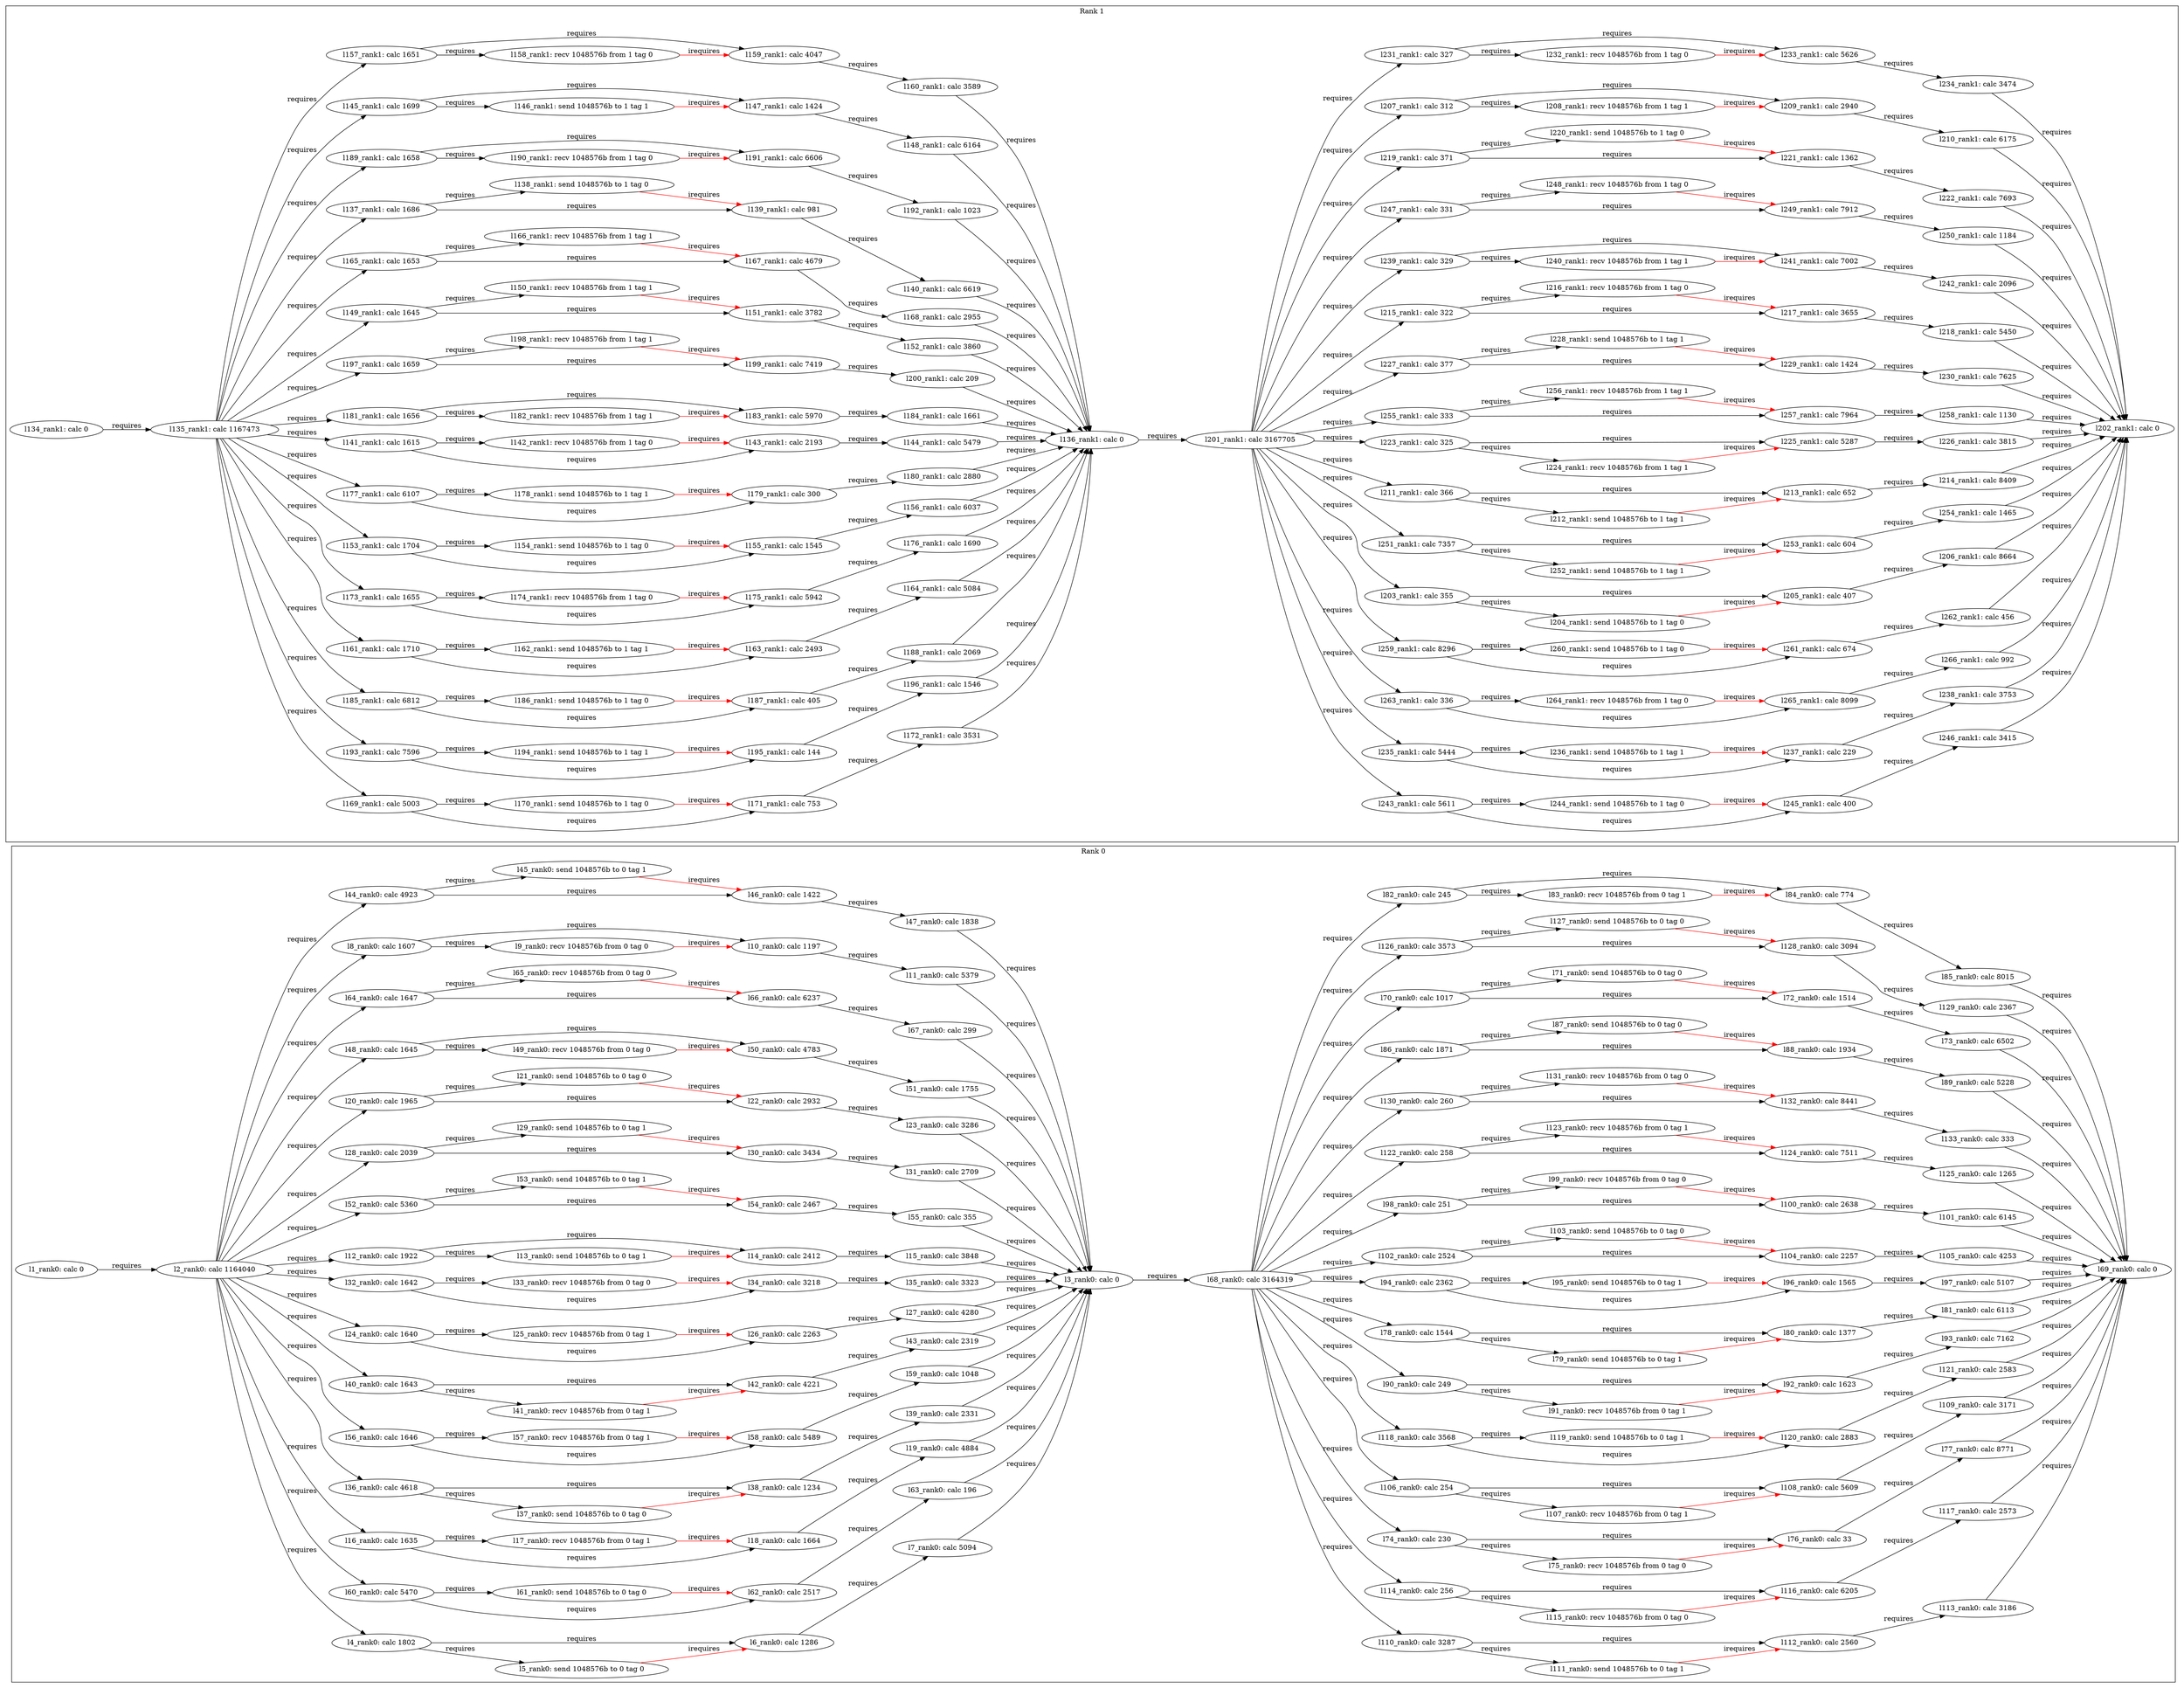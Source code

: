 digraph G {
    rankdir=LR;
    subgraph "cluster_rank_0" {
        label = "Rank 0";
        "l37_rank0: send 1048576b to 0 tag 0";
        "l75_rank0: recv 1048576b from 0 tag 0";
        "l18_rank0: calc 1664";
        "l110_rank0: calc 3287";
        "l46_rank0: calc 1422";
        "l4_rank0: calc 1802";
        "l5_rank0: send 1048576b to 0 tag 0";
        "l69_rank0: calc 0";
        "l115_rank0: recv 1048576b from 0 tag 0";
        "l67_rank0: calc 299";
        "l17_rank0: recv 1048576b from 0 tag 1";
        "l45_rank0: send 1048576b to 0 tag 1";
        "l114_rank0: calc 256";
        "l9_rank0: recv 1048576b from 0 tag 0";
        "l96_rank0: calc 1565";
        "l74_rank0: calc 230";
        "l85_rank0: calc 8015";
        "l104_rank0: calc 2257";
        "l106_rank0: calc 254";
        "l118_rank0: calc 3568";
        "l90_rank0: calc 249";
        "l78_rank0: calc 1544";
        "l60_rank0: calc 5470";
        "l2_rank0: calc 1164040";
        "l94_rank0: calc 2362";
        "l91_rank0: recv 1048576b from 0 tag 1";
        "l22_rank0: calc 2932";
        "l59_rank0: calc 1048";
        "l26_rank0: calc 2263";
        "l41_rank0: recv 1048576b from 0 tag 1";
        "l88_rank0: calc 1934";
        "l6_rank0: calc 1286";
        "l10_rank0: calc 1197";
        "l3_rank0: calc 0";
        "l100_rank0: calc 2638";
        "l25_rank0: recv 1048576b from 0 tag 1";
        "l121_rank0: calc 2583";
        "l54_rank0: calc 2467";
        "l49_rank0: recv 1048576b from 0 tag 0";
        "l58_rank0: calc 5489";
        "l76_rank0: calc 33";
        "l125_rank0: calc 1265";
        "l92_rank0: calc 1623";
        "l111_rank0: send 1048576b to 0 tag 1";
        "l79_rank0: send 1048576b to 0 tag 1";
        "l47_rank0: calc 1838";
        "l62_rank0: calc 2517";
        "l83_rank0: recv 1048576b from 0 tag 1";
        "l124_rank0: calc 7511";
        "l23_rank0: calc 3286";
        "l87_rank0: send 1048576b to 0 tag 0";
        "l128_rank0: calc 3094";
        "l107_rank0: recv 1048576b from 0 tag 1";
        "l51_rank0: calc 1755";
        "l16_rank0: calc 1635";
        "l13_rank0: send 1048576b to 0 tag 1";
        "l34_rank0: calc 3218";
        "l61_rank0: send 1048576b to 0 tag 0";
        "l99_rank0: recv 1048576b from 0 tag 0";
        "l117_rank0: calc 2573";
        "l27_rank0: calc 4280";
        "l36_rank0: calc 4618";
        "l66_rank0: calc 6237";
        "l72_rank0: calc 1514";
        "l80_rank0: calc 1377";
        "l14_rank0: calc 2412";
        "l132_rank0: calc 8441";
        "l56_rank0: calc 1646";
        "l127_rank0: send 1048576b to 0 tag 0";
        "l40_rank0: calc 1643";
        "l77_rank0: calc 8771";
        "l93_rank0: calc 7162";
        "l73_rank0: calc 6502";
        "l43_rank0: calc 2319";
        "l108_rank0: calc 5609";
        "l33_rank0: recv 1048576b from 0 tag 0";
        "l116_rank0: calc 6205";
        "l42_rank0: calc 4221";
        "l71_rank0: send 1048576b to 0 tag 0";
        "l30_rank0: calc 3434";
        "l24_rank0: calc 1640";
        "l32_rank0: calc 1642";
        "l102_rank0: calc 2524";
        "l103_rank0: send 1048576b to 0 tag 0";
        "l98_rank0: calc 251";
        "l84_rank0: calc 774";
        "l39_rank0: calc 2331";
        "l57_rank0: recv 1048576b from 0 tag 1";
        "l63_rank0: calc 196";
        "l12_rank0: calc 1922";
        "l109_rank0: calc 3171";
        "l11_rank0: calc 5379";
        "l120_rank0: calc 2883";
        "l52_rank0: calc 5360";
        "l28_rank0: calc 2039";
        "l129_rank0: calc 2367";
        "l133_rank0: calc 333";
        "l19_rank0: calc 4884";
        "l55_rank0: calc 355";
        "l81_rank0: calc 6113";
        "l122_rank0: calc 258";
        "l20_rank0: calc 1965";
        "l31_rank0: calc 2709";
        "l21_rank0: send 1048576b to 0 tag 0";
        "l7_rank0: calc 5094";
        "l53_rank0: send 1048576b to 0 tag 1";
        "l113_rank0: calc 3186";
        "l48_rank0: calc 1645";
        "l97_rank0: calc 5107";
        "l15_rank0: calc 3848";
        "l101_rank0: calc 6145";
        "l1_rank0: calc 0";
        "l130_rank0: calc 260";
        "l131_rank0: recv 1048576b from 0 tag 0";
        "l86_rank0: calc 1871";
        "l95_rank0: send 1048576b to 0 tag 1";
        "l64_rank0: calc 1647";
        "l65_rank0: recv 1048576b from 0 tag 0";
        "l35_rank0: calc 3323";
        "l50_rank0: calc 4783";
        "l123_rank0: recv 1048576b from 0 tag 1";
        "l8_rank0: calc 1607";
        "l105_rank0: calc 4253";
        "l89_rank0: calc 5228";
        "l112_rank0: calc 2560";
        "l68_rank0: calc 3164319";
        "l38_rank0: calc 1234";
        "l70_rank0: calc 1017";
        "l126_rank0: calc 3573";
        "l82_rank0: calc 245";
        "l29_rank0: send 1048576b to 0 tag 1";
        "l119_rank0: send 1048576b to 0 tag 1";
        "l44_rank0: calc 4923";
        "l1_rank0: calc 0" -> "l2_rank0: calc 1164040" [label="requires", color="black"];
        "l2_rank0: calc 1164040" -> "l4_rank0: calc 1802" [label="requires", color="black"];
        "l4_rank0: calc 1802" -> "l5_rank0: send 1048576b to 0 tag 0" [label="requires", color="black"];
        "l4_rank0: calc 1802" -> "l6_rank0: calc 1286" [label="requires", color="black"];
        "l5_rank0: send 1048576b to 0 tag 0" -> "l6_rank0: calc 1286" [label="irequires", color="red"];
        "l6_rank0: calc 1286" -> "l7_rank0: calc 5094" [label="requires", color="black"];
        "l7_rank0: calc 5094" -> "l3_rank0: calc 0" [label="requires", color="black"];
        "l2_rank0: calc 1164040" -> "l8_rank0: calc 1607" [label="requires", color="black"];
        "l8_rank0: calc 1607" -> "l9_rank0: recv 1048576b from 0 tag 0" [label="requires", color="black"];
        "l8_rank0: calc 1607" -> "l10_rank0: calc 1197" [label="requires", color="black"];
        "l9_rank0: recv 1048576b from 0 tag 0" -> "l10_rank0: calc 1197" [label="irequires", color="red"];
        "l10_rank0: calc 1197" -> "l11_rank0: calc 5379" [label="requires", color="black"];
        "l11_rank0: calc 5379" -> "l3_rank0: calc 0" [label="requires", color="black"];
        "l2_rank0: calc 1164040" -> "l12_rank0: calc 1922" [label="requires", color="black"];
        "l12_rank0: calc 1922" -> "l13_rank0: send 1048576b to 0 tag 1" [label="requires", color="black"];
        "l12_rank0: calc 1922" -> "l14_rank0: calc 2412" [label="requires", color="black"];
        "l13_rank0: send 1048576b to 0 tag 1" -> "l14_rank0: calc 2412" [label="irequires", color="red"];
        "l14_rank0: calc 2412" -> "l15_rank0: calc 3848" [label="requires", color="black"];
        "l15_rank0: calc 3848" -> "l3_rank0: calc 0" [label="requires", color="black"];
        "l2_rank0: calc 1164040" -> "l16_rank0: calc 1635" [label="requires", color="black"];
        "l16_rank0: calc 1635" -> "l17_rank0: recv 1048576b from 0 tag 1" [label="requires", color="black"];
        "l16_rank0: calc 1635" -> "l18_rank0: calc 1664" [label="requires", color="black"];
        "l17_rank0: recv 1048576b from 0 tag 1" -> "l18_rank0: calc 1664" [label="irequires", color="red"];
        "l18_rank0: calc 1664" -> "l19_rank0: calc 4884" [label="requires", color="black"];
        "l19_rank0: calc 4884" -> "l3_rank0: calc 0" [label="requires", color="black"];
        "l2_rank0: calc 1164040" -> "l20_rank0: calc 1965" [label="requires", color="black"];
        "l20_rank0: calc 1965" -> "l21_rank0: send 1048576b to 0 tag 0" [label="requires", color="black"];
        "l20_rank0: calc 1965" -> "l22_rank0: calc 2932" [label="requires", color="black"];
        "l21_rank0: send 1048576b to 0 tag 0" -> "l22_rank0: calc 2932" [label="irequires", color="red"];
        "l22_rank0: calc 2932" -> "l23_rank0: calc 3286" [label="requires", color="black"];
        "l23_rank0: calc 3286" -> "l3_rank0: calc 0" [label="requires", color="black"];
        "l2_rank0: calc 1164040" -> "l24_rank0: calc 1640" [label="requires", color="black"];
        "l24_rank0: calc 1640" -> "l25_rank0: recv 1048576b from 0 tag 1" [label="requires", color="black"];
        "l24_rank0: calc 1640" -> "l26_rank0: calc 2263" [label="requires", color="black"];
        "l25_rank0: recv 1048576b from 0 tag 1" -> "l26_rank0: calc 2263" [label="irequires", color="red"];
        "l26_rank0: calc 2263" -> "l27_rank0: calc 4280" [label="requires", color="black"];
        "l27_rank0: calc 4280" -> "l3_rank0: calc 0" [label="requires", color="black"];
        "l2_rank0: calc 1164040" -> "l28_rank0: calc 2039" [label="requires", color="black"];
        "l28_rank0: calc 2039" -> "l29_rank0: send 1048576b to 0 tag 1" [label="requires", color="black"];
        "l28_rank0: calc 2039" -> "l30_rank0: calc 3434" [label="requires", color="black"];
        "l29_rank0: send 1048576b to 0 tag 1" -> "l30_rank0: calc 3434" [label="irequires", color="red"];
        "l30_rank0: calc 3434" -> "l31_rank0: calc 2709" [label="requires", color="black"];
        "l31_rank0: calc 2709" -> "l3_rank0: calc 0" [label="requires", color="black"];
        "l2_rank0: calc 1164040" -> "l32_rank0: calc 1642" [label="requires", color="black"];
        "l32_rank0: calc 1642" -> "l33_rank0: recv 1048576b from 0 tag 0" [label="requires", color="black"];
        "l32_rank0: calc 1642" -> "l34_rank0: calc 3218" [label="requires", color="black"];
        "l33_rank0: recv 1048576b from 0 tag 0" -> "l34_rank0: calc 3218" [label="irequires", color="red"];
        "l34_rank0: calc 3218" -> "l35_rank0: calc 3323" [label="requires", color="black"];
        "l35_rank0: calc 3323" -> "l3_rank0: calc 0" [label="requires", color="black"];
        "l2_rank0: calc 1164040" -> "l36_rank0: calc 4618" [label="requires", color="black"];
        "l36_rank0: calc 4618" -> "l37_rank0: send 1048576b to 0 tag 0" [label="requires", color="black"];
        "l36_rank0: calc 4618" -> "l38_rank0: calc 1234" [label="requires", color="black"];
        "l37_rank0: send 1048576b to 0 tag 0" -> "l38_rank0: calc 1234" [label="irequires", color="red"];
        "l38_rank0: calc 1234" -> "l39_rank0: calc 2331" [label="requires", color="black"];
        "l39_rank0: calc 2331" -> "l3_rank0: calc 0" [label="requires", color="black"];
        "l2_rank0: calc 1164040" -> "l40_rank0: calc 1643" [label="requires", color="black"];
        "l40_rank0: calc 1643" -> "l41_rank0: recv 1048576b from 0 tag 1" [label="requires", color="black"];
        "l40_rank0: calc 1643" -> "l42_rank0: calc 4221" [label="requires", color="black"];
        "l41_rank0: recv 1048576b from 0 tag 1" -> "l42_rank0: calc 4221" [label="irequires", color="red"];
        "l42_rank0: calc 4221" -> "l43_rank0: calc 2319" [label="requires", color="black"];
        "l43_rank0: calc 2319" -> "l3_rank0: calc 0" [label="requires", color="black"];
        "l2_rank0: calc 1164040" -> "l44_rank0: calc 4923" [label="requires", color="black"];
        "l44_rank0: calc 4923" -> "l45_rank0: send 1048576b to 0 tag 1" [label="requires", color="black"];
        "l44_rank0: calc 4923" -> "l46_rank0: calc 1422" [label="requires", color="black"];
        "l45_rank0: send 1048576b to 0 tag 1" -> "l46_rank0: calc 1422" [label="irequires", color="red"];
        "l46_rank0: calc 1422" -> "l47_rank0: calc 1838" [label="requires", color="black"];
        "l47_rank0: calc 1838" -> "l3_rank0: calc 0" [label="requires", color="black"];
        "l2_rank0: calc 1164040" -> "l48_rank0: calc 1645" [label="requires", color="black"];
        "l48_rank0: calc 1645" -> "l49_rank0: recv 1048576b from 0 tag 0" [label="requires", color="black"];
        "l48_rank0: calc 1645" -> "l50_rank0: calc 4783" [label="requires", color="black"];
        "l49_rank0: recv 1048576b from 0 tag 0" -> "l50_rank0: calc 4783" [label="irequires", color="red"];
        "l50_rank0: calc 4783" -> "l51_rank0: calc 1755" [label="requires", color="black"];
        "l51_rank0: calc 1755" -> "l3_rank0: calc 0" [label="requires", color="black"];
        "l2_rank0: calc 1164040" -> "l52_rank0: calc 5360" [label="requires", color="black"];
        "l52_rank0: calc 5360" -> "l53_rank0: send 1048576b to 0 tag 1" [label="requires", color="black"];
        "l52_rank0: calc 5360" -> "l54_rank0: calc 2467" [label="requires", color="black"];
        "l53_rank0: send 1048576b to 0 tag 1" -> "l54_rank0: calc 2467" [label="irequires", color="red"];
        "l54_rank0: calc 2467" -> "l55_rank0: calc 355" [label="requires", color="black"];
        "l55_rank0: calc 355" -> "l3_rank0: calc 0" [label="requires", color="black"];
        "l2_rank0: calc 1164040" -> "l56_rank0: calc 1646" [label="requires", color="black"];
        "l56_rank0: calc 1646" -> "l57_rank0: recv 1048576b from 0 tag 1" [label="requires", color="black"];
        "l56_rank0: calc 1646" -> "l58_rank0: calc 5489" [label="requires", color="black"];
        "l57_rank0: recv 1048576b from 0 tag 1" -> "l58_rank0: calc 5489" [label="irequires", color="red"];
        "l58_rank0: calc 5489" -> "l59_rank0: calc 1048" [label="requires", color="black"];
        "l59_rank0: calc 1048" -> "l3_rank0: calc 0" [label="requires", color="black"];
        "l2_rank0: calc 1164040" -> "l60_rank0: calc 5470" [label="requires", color="black"];
        "l60_rank0: calc 5470" -> "l61_rank0: send 1048576b to 0 tag 0" [label="requires", color="black"];
        "l60_rank0: calc 5470" -> "l62_rank0: calc 2517" [label="requires", color="black"];
        "l61_rank0: send 1048576b to 0 tag 0" -> "l62_rank0: calc 2517" [label="irequires", color="red"];
        "l62_rank0: calc 2517" -> "l63_rank0: calc 196" [label="requires", color="black"];
        "l63_rank0: calc 196" -> "l3_rank0: calc 0" [label="requires", color="black"];
        "l2_rank0: calc 1164040" -> "l64_rank0: calc 1647" [label="requires", color="black"];
        "l64_rank0: calc 1647" -> "l65_rank0: recv 1048576b from 0 tag 0" [label="requires", color="black"];
        "l64_rank0: calc 1647" -> "l66_rank0: calc 6237" [label="requires", color="black"];
        "l65_rank0: recv 1048576b from 0 tag 0" -> "l66_rank0: calc 6237" [label="irequires", color="red"];
        "l66_rank0: calc 6237" -> "l67_rank0: calc 299" [label="requires", color="black"];
        "l67_rank0: calc 299" -> "l3_rank0: calc 0" [label="requires", color="black"];
        "l3_rank0: calc 0" -> "l68_rank0: calc 3164319" [label="requires", color="black"];
        "l68_rank0: calc 3164319" -> "l70_rank0: calc 1017" [label="requires", color="black"];
        "l70_rank0: calc 1017" -> "l71_rank0: send 1048576b to 0 tag 0" [label="requires", color="black"];
        "l70_rank0: calc 1017" -> "l72_rank0: calc 1514" [label="requires", color="black"];
        "l71_rank0: send 1048576b to 0 tag 0" -> "l72_rank0: calc 1514" [label="irequires", color="red"];
        "l72_rank0: calc 1514" -> "l73_rank0: calc 6502" [label="requires", color="black"];
        "l73_rank0: calc 6502" -> "l69_rank0: calc 0" [label="requires", color="black"];
        "l68_rank0: calc 3164319" -> "l74_rank0: calc 230" [label="requires", color="black"];
        "l74_rank0: calc 230" -> "l75_rank0: recv 1048576b from 0 tag 0" [label="requires", color="black"];
        "l74_rank0: calc 230" -> "l76_rank0: calc 33" [label="requires", color="black"];
        "l75_rank0: recv 1048576b from 0 tag 0" -> "l76_rank0: calc 33" [label="irequires", color="red"];
        "l76_rank0: calc 33" -> "l77_rank0: calc 8771" [label="requires", color="black"];
        "l77_rank0: calc 8771" -> "l69_rank0: calc 0" [label="requires", color="black"];
        "l68_rank0: calc 3164319" -> "l78_rank0: calc 1544" [label="requires", color="black"];
        "l78_rank0: calc 1544" -> "l79_rank0: send 1048576b to 0 tag 1" [label="requires", color="black"];
        "l78_rank0: calc 1544" -> "l80_rank0: calc 1377" [label="requires", color="black"];
        "l79_rank0: send 1048576b to 0 tag 1" -> "l80_rank0: calc 1377" [label="irequires", color="red"];
        "l80_rank0: calc 1377" -> "l81_rank0: calc 6113" [label="requires", color="black"];
        "l81_rank0: calc 6113" -> "l69_rank0: calc 0" [label="requires", color="black"];
        "l68_rank0: calc 3164319" -> "l82_rank0: calc 245" [label="requires", color="black"];
        "l82_rank0: calc 245" -> "l83_rank0: recv 1048576b from 0 tag 1" [label="requires", color="black"];
        "l82_rank0: calc 245" -> "l84_rank0: calc 774" [label="requires", color="black"];
        "l83_rank0: recv 1048576b from 0 tag 1" -> "l84_rank0: calc 774" [label="irequires", color="red"];
        "l84_rank0: calc 774" -> "l85_rank0: calc 8015" [label="requires", color="black"];
        "l85_rank0: calc 8015" -> "l69_rank0: calc 0" [label="requires", color="black"];
        "l68_rank0: calc 3164319" -> "l86_rank0: calc 1871" [label="requires", color="black"];
        "l86_rank0: calc 1871" -> "l87_rank0: send 1048576b to 0 tag 0" [label="requires", color="black"];
        "l86_rank0: calc 1871" -> "l88_rank0: calc 1934" [label="requires", color="black"];
        "l87_rank0: send 1048576b to 0 tag 0" -> "l88_rank0: calc 1934" [label="irequires", color="red"];
        "l88_rank0: calc 1934" -> "l89_rank0: calc 5228" [label="requires", color="black"];
        "l89_rank0: calc 5228" -> "l69_rank0: calc 0" [label="requires", color="black"];
        "l68_rank0: calc 3164319" -> "l90_rank0: calc 249" [label="requires", color="black"];
        "l90_rank0: calc 249" -> "l91_rank0: recv 1048576b from 0 tag 1" [label="requires", color="black"];
        "l90_rank0: calc 249" -> "l92_rank0: calc 1623" [label="requires", color="black"];
        "l91_rank0: recv 1048576b from 0 tag 1" -> "l92_rank0: calc 1623" [label="irequires", color="red"];
        "l92_rank0: calc 1623" -> "l93_rank0: calc 7162" [label="requires", color="black"];
        "l93_rank0: calc 7162" -> "l69_rank0: calc 0" [label="requires", color="black"];
        "l68_rank0: calc 3164319" -> "l94_rank0: calc 2362" [label="requires", color="black"];
        "l94_rank0: calc 2362" -> "l95_rank0: send 1048576b to 0 tag 1" [label="requires", color="black"];
        "l94_rank0: calc 2362" -> "l96_rank0: calc 1565" [label="requires", color="black"];
        "l95_rank0: send 1048576b to 0 tag 1" -> "l96_rank0: calc 1565" [label="irequires", color="red"];
        "l96_rank0: calc 1565" -> "l97_rank0: calc 5107" [label="requires", color="black"];
        "l97_rank0: calc 5107" -> "l69_rank0: calc 0" [label="requires", color="black"];
        "l68_rank0: calc 3164319" -> "l98_rank0: calc 251" [label="requires", color="black"];
        "l98_rank0: calc 251" -> "l99_rank0: recv 1048576b from 0 tag 0" [label="requires", color="black"];
        "l98_rank0: calc 251" -> "l100_rank0: calc 2638" [label="requires", color="black"];
        "l99_rank0: recv 1048576b from 0 tag 0" -> "l100_rank0: calc 2638" [label="irequires", color="red"];
        "l100_rank0: calc 2638" -> "l101_rank0: calc 6145" [label="requires", color="black"];
        "l101_rank0: calc 6145" -> "l69_rank0: calc 0" [label="requires", color="black"];
        "l68_rank0: calc 3164319" -> "l102_rank0: calc 2524" [label="requires", color="black"];
        "l102_rank0: calc 2524" -> "l103_rank0: send 1048576b to 0 tag 0" [label="requires", color="black"];
        "l102_rank0: calc 2524" -> "l104_rank0: calc 2257" [label="requires", color="black"];
        "l103_rank0: send 1048576b to 0 tag 0" -> "l104_rank0: calc 2257" [label="irequires", color="red"];
        "l104_rank0: calc 2257" -> "l105_rank0: calc 4253" [label="requires", color="black"];
        "l105_rank0: calc 4253" -> "l69_rank0: calc 0" [label="requires", color="black"];
        "l68_rank0: calc 3164319" -> "l106_rank0: calc 254" [label="requires", color="black"];
        "l106_rank0: calc 254" -> "l107_rank0: recv 1048576b from 0 tag 1" [label="requires", color="black"];
        "l106_rank0: calc 254" -> "l108_rank0: calc 5609" [label="requires", color="black"];
        "l107_rank0: recv 1048576b from 0 tag 1" -> "l108_rank0: calc 5609" [label="irequires", color="red"];
        "l108_rank0: calc 5609" -> "l109_rank0: calc 3171" [label="requires", color="black"];
        "l109_rank0: calc 3171" -> "l69_rank0: calc 0" [label="requires", color="black"];
        "l68_rank0: calc 3164319" -> "l110_rank0: calc 3287" [label="requires", color="black"];
        "l110_rank0: calc 3287" -> "l111_rank0: send 1048576b to 0 tag 1" [label="requires", color="black"];
        "l110_rank0: calc 3287" -> "l112_rank0: calc 2560" [label="requires", color="black"];
        "l111_rank0: send 1048576b to 0 tag 1" -> "l112_rank0: calc 2560" [label="irequires", color="red"];
        "l112_rank0: calc 2560" -> "l113_rank0: calc 3186" [label="requires", color="black"];
        "l113_rank0: calc 3186" -> "l69_rank0: calc 0" [label="requires", color="black"];
        "l68_rank0: calc 3164319" -> "l114_rank0: calc 256" [label="requires", color="black"];
        "l114_rank0: calc 256" -> "l115_rank0: recv 1048576b from 0 tag 0" [label="requires", color="black"];
        "l114_rank0: calc 256" -> "l116_rank0: calc 6205" [label="requires", color="black"];
        "l115_rank0: recv 1048576b from 0 tag 0" -> "l116_rank0: calc 6205" [label="irequires", color="red"];
        "l116_rank0: calc 6205" -> "l117_rank0: calc 2573" [label="requires", color="black"];
        "l117_rank0: calc 2573" -> "l69_rank0: calc 0" [label="requires", color="black"];
        "l68_rank0: calc 3164319" -> "l118_rank0: calc 3568" [label="requires", color="black"];
        "l118_rank0: calc 3568" -> "l119_rank0: send 1048576b to 0 tag 1" [label="requires", color="black"];
        "l118_rank0: calc 3568" -> "l120_rank0: calc 2883" [label="requires", color="black"];
        "l119_rank0: send 1048576b to 0 tag 1" -> "l120_rank0: calc 2883" [label="irequires", color="red"];
        "l120_rank0: calc 2883" -> "l121_rank0: calc 2583" [label="requires", color="black"];
        "l121_rank0: calc 2583" -> "l69_rank0: calc 0" [label="requires", color="black"];
        "l68_rank0: calc 3164319" -> "l122_rank0: calc 258" [label="requires", color="black"];
        "l122_rank0: calc 258" -> "l123_rank0: recv 1048576b from 0 tag 1" [label="requires", color="black"];
        "l122_rank0: calc 258" -> "l124_rank0: calc 7511" [label="requires", color="black"];
        "l123_rank0: recv 1048576b from 0 tag 1" -> "l124_rank0: calc 7511" [label="irequires", color="red"];
        "l124_rank0: calc 7511" -> "l125_rank0: calc 1265" [label="requires", color="black"];
        "l125_rank0: calc 1265" -> "l69_rank0: calc 0" [label="requires", color="black"];
        "l68_rank0: calc 3164319" -> "l126_rank0: calc 3573" [label="requires", color="black"];
        "l126_rank0: calc 3573" -> "l127_rank0: send 1048576b to 0 tag 0" [label="requires", color="black"];
        "l126_rank0: calc 3573" -> "l128_rank0: calc 3094" [label="requires", color="black"];
        "l127_rank0: send 1048576b to 0 tag 0" -> "l128_rank0: calc 3094" [label="irequires", color="red"];
        "l128_rank0: calc 3094" -> "l129_rank0: calc 2367" [label="requires", color="black"];
        "l129_rank0: calc 2367" -> "l69_rank0: calc 0" [label="requires", color="black"];
        "l68_rank0: calc 3164319" -> "l130_rank0: calc 260" [label="requires", color="black"];
        "l130_rank0: calc 260" -> "l131_rank0: recv 1048576b from 0 tag 0" [label="requires", color="black"];
        "l130_rank0: calc 260" -> "l132_rank0: calc 8441" [label="requires", color="black"];
        "l131_rank0: recv 1048576b from 0 tag 0" -> "l132_rank0: calc 8441" [label="irequires", color="red"];
        "l132_rank0: calc 8441" -> "l133_rank0: calc 333" [label="requires", color="black"];
        "l133_rank0: calc 333" -> "l69_rank0: calc 0" [label="requires", color="black"];
    }
    subgraph "cluster_rank_1" {
        label = "Rank 1";
        "l187_rank1: calc 405";
        "l261_rank1: calc 674";
        "l192_rank1: calc 1023";
        "l242_rank1: calc 2096";
        "l148_rank1: calc 6164";
        "l169_rank1: calc 5003";
        "l172_rank1: calc 3531";
        "l193_rank1: calc 7596";
        "l134_rank1: calc 0";
        "l156_rank1: calc 6037";
        "l243_rank1: calc 5611";
        "l158_rank1: recv 1048576b from 1 tag 0";
        "l139_rank1: calc 981";
        "l237_rank1: calc 229";
        "l163_rank1: calc 2493";
        "l185_rank1: calc 6812";
        "l235_rank1: calc 5444";
        "l262_rank1: calc 456";
        "l245_rank1: calc 400";
        "l218_rank1: calc 5450";
        "l182_rank1: recv 1048576b from 1 tag 1";
        "l188_rank1: calc 2069";
        "l179_rank1: calc 300";
        "l263_rank1: calc 336";
        "l161_rank1: calc 1710";
        "l250_rank1: calc 1184";
        "l226_rank1: calc 3815";
        "l173_rank1: calc 1655";
        "l138_rank1: send 1048576b to 1 tag 0";
        "l167_rank1: calc 4679";
        "l240_rank1: recv 1048576b from 1 tag 1";
        "l190_rank1: recv 1048576b from 1 tag 0";
        "l258_rank1: calc 1130";
        "l196_rank1: calc 1546";
        "l259_rank1: calc 8296";
        "l136_rank1: calc 0";
        "l200_rank1: calc 209";
        "l217_rank1: calc 3655";
        "l236_rank1: send 1048576b to 1 tag 1";
        "l257_rank1: calc 7964";
        "l241_rank1: calc 7002";
        "l153_rank1: calc 1704";
        "l159_rank1: calc 4047";
        "l221_rank1: calc 1362";
        "l199_rank1: calc 7419";
        "l246_rank1: calc 3415";
        "l164_rank1: calc 5084";
        "l232_rank1: recv 1048576b from 1 tag 0";
        "l265_rank1: calc 8099";
        "l135_rank1: calc 1167473";
        "l203_rank1: calc 355";
        "l264_rank1: recv 1048576b from 1 tag 0";
        "l177_rank1: calc 6107";
        "l195_rank1: calc 144";
        "l160_rank1: calc 3589";
        "l194_rank1: send 1048576b to 1 tag 1";
        "l183_rank1: calc 5970";
        "l224_rank1: recv 1048576b from 1 tag 1";
        "l201_rank1: calc 3167705";
        "l244_rank1: send 1048576b to 1 tag 0";
        "l229_rank1: calc 1424";
        "l206_rank1: calc 8664";
        "l202_rank1: calc 0";
        "l249_rank1: calc 7912";
        "l252_rank1: send 1048576b to 1 tag 1";
        "l251_rank1: calc 7357";
        "l254_rank1: calc 1465";
        "l146_rank1: send 1048576b to 1 tag 1";
        "l155_rank1: calc 1545";
        "l204_rank1: send 1048576b to 1 tag 0";
        "l208_rank1: recv 1048576b from 1 tag 1";
        "l238_rank1: calc 3753";
        "l154_rank1: send 1048576b to 1 tag 0";
        "l211_rank1: calc 366";
        "l151_rank1: calc 3782";
        "l141_rank1: calc 1615";
        "l152_rank1: calc 3860";
        "l147_rank1: calc 1424";
        "l234_rank1: calc 3474";
        "l205_rank1: calc 407";
        "l175_rank1: calc 5942";
        "l181_rank1: calc 1656";
        "l212_rank1: send 1048576b to 1 tag 1";
        "l150_rank1: recv 1048576b from 1 tag 1";
        "l214_rank1: calc 8409";
        "l144_rank1: calc 5479";
        "l220_rank1: send 1048576b to 1 tag 0";
        "l223_rank1: calc 325";
        "l197_rank1: calc 1659";
        "l256_rank1: recv 1048576b from 1 tag 1";
        "l255_rank1: calc 333";
        "l266_rank1: calc 992";
        "l230_rank1: calc 7625";
        "l260_rank1: send 1048576b to 1 tag 0";
        "l213_rank1: calc 652";
        "l227_rank1: calc 377";
        "l215_rank1: calc 322";
        "l171_rank1: calc 753";
        "l143_rank1: calc 2193";
        "l186_rank1: send 1048576b to 1 tag 0";
        "l239_rank1: calc 329";
        "l216_rank1: recv 1048576b from 1 tag 0";
        "l149_rank1: calc 1645";
        "l253_rank1: calc 604";
        "l165_rank1: calc 1653";
        "l248_rank1: recv 1048576b from 1 tag 0";
        "l198_rank1: recv 1048576b from 1 tag 1";
        "l191_rank1: calc 6606";
        "l225_rank1: calc 5287";
        "l233_rank1: calc 5626";
        "l137_rank1: calc 1686";
        "l247_rank1: calc 331";
        "l219_rank1: calc 371";
        "l207_rank1: calc 312";
        "l178_rank1: send 1048576b to 1 tag 1";
        "l176_rank1: calc 1690";
        "l189_rank1: calc 1658";
        "l168_rank1: calc 2955";
        "l231_rank1: calc 327";
        "l222_rank1: calc 7693";
        "l145_rank1: calc 1699";
        "l157_rank1: calc 1651";
        "l228_rank1: send 1048576b to 1 tag 1";
        "l174_rank1: recv 1048576b from 1 tag 0";
        "l180_rank1: calc 2880";
        "l170_rank1: send 1048576b to 1 tag 0";
        "l142_rank1: recv 1048576b from 1 tag 0";
        "l210_rank1: calc 6175";
        "l140_rank1: calc 6619";
        "l184_rank1: calc 1661";
        "l162_rank1: send 1048576b to 1 tag 1";
        "l209_rank1: calc 2940";
        "l166_rank1: recv 1048576b from 1 tag 1";
        "l134_rank1: calc 0" -> "l135_rank1: calc 1167473" [label="requires", color="black"];
        "l135_rank1: calc 1167473" -> "l137_rank1: calc 1686" [label="requires", color="black"];
        "l137_rank1: calc 1686" -> "l138_rank1: send 1048576b to 1 tag 0" [label="requires", color="black"];
        "l137_rank1: calc 1686" -> "l139_rank1: calc 981" [label="requires", color="black"];
        "l138_rank1: send 1048576b to 1 tag 0" -> "l139_rank1: calc 981" [label="irequires", color="red"];
        "l139_rank1: calc 981" -> "l140_rank1: calc 6619" [label="requires", color="black"];
        "l140_rank1: calc 6619" -> "l136_rank1: calc 0" [label="requires", color="black"];
        "l135_rank1: calc 1167473" -> "l141_rank1: calc 1615" [label="requires", color="black"];
        "l141_rank1: calc 1615" -> "l142_rank1: recv 1048576b from 1 tag 0" [label="requires", color="black"];
        "l141_rank1: calc 1615" -> "l143_rank1: calc 2193" [label="requires", color="black"];
        "l142_rank1: recv 1048576b from 1 tag 0" -> "l143_rank1: calc 2193" [label="irequires", color="red"];
        "l143_rank1: calc 2193" -> "l144_rank1: calc 5479" [label="requires", color="black"];
        "l144_rank1: calc 5479" -> "l136_rank1: calc 0" [label="requires", color="black"];
        "l135_rank1: calc 1167473" -> "l145_rank1: calc 1699" [label="requires", color="black"];
        "l145_rank1: calc 1699" -> "l146_rank1: send 1048576b to 1 tag 1" [label="requires", color="black"];
        "l145_rank1: calc 1699" -> "l147_rank1: calc 1424" [label="requires", color="black"];
        "l146_rank1: send 1048576b to 1 tag 1" -> "l147_rank1: calc 1424" [label="irequires", color="red"];
        "l147_rank1: calc 1424" -> "l148_rank1: calc 6164" [label="requires", color="black"];
        "l148_rank1: calc 6164" -> "l136_rank1: calc 0" [label="requires", color="black"];
        "l135_rank1: calc 1167473" -> "l149_rank1: calc 1645" [label="requires", color="black"];
        "l149_rank1: calc 1645" -> "l150_rank1: recv 1048576b from 1 tag 1" [label="requires", color="black"];
        "l149_rank1: calc 1645" -> "l151_rank1: calc 3782" [label="requires", color="black"];
        "l150_rank1: recv 1048576b from 1 tag 1" -> "l151_rank1: calc 3782" [label="irequires", color="red"];
        "l151_rank1: calc 3782" -> "l152_rank1: calc 3860" [label="requires", color="black"];
        "l152_rank1: calc 3860" -> "l136_rank1: calc 0" [label="requires", color="black"];
        "l135_rank1: calc 1167473" -> "l153_rank1: calc 1704" [label="requires", color="black"];
        "l153_rank1: calc 1704" -> "l154_rank1: send 1048576b to 1 tag 0" [label="requires", color="black"];
        "l153_rank1: calc 1704" -> "l155_rank1: calc 1545" [label="requires", color="black"];
        "l154_rank1: send 1048576b to 1 tag 0" -> "l155_rank1: calc 1545" [label="irequires", color="red"];
        "l155_rank1: calc 1545" -> "l156_rank1: calc 6037" [label="requires", color="black"];
        "l156_rank1: calc 6037" -> "l136_rank1: calc 0" [label="requires", color="black"];
        "l135_rank1: calc 1167473" -> "l157_rank1: calc 1651" [label="requires", color="black"];
        "l157_rank1: calc 1651" -> "l158_rank1: recv 1048576b from 1 tag 0" [label="requires", color="black"];
        "l157_rank1: calc 1651" -> "l159_rank1: calc 4047" [label="requires", color="black"];
        "l158_rank1: recv 1048576b from 1 tag 0" -> "l159_rank1: calc 4047" [label="irequires", color="red"];
        "l159_rank1: calc 4047" -> "l160_rank1: calc 3589" [label="requires", color="black"];
        "l160_rank1: calc 3589" -> "l136_rank1: calc 0" [label="requires", color="black"];
        "l135_rank1: calc 1167473" -> "l161_rank1: calc 1710" [label="requires", color="black"];
        "l161_rank1: calc 1710" -> "l162_rank1: send 1048576b to 1 tag 1" [label="requires", color="black"];
        "l161_rank1: calc 1710" -> "l163_rank1: calc 2493" [label="requires", color="black"];
        "l162_rank1: send 1048576b to 1 tag 1" -> "l163_rank1: calc 2493" [label="irequires", color="red"];
        "l163_rank1: calc 2493" -> "l164_rank1: calc 5084" [label="requires", color="black"];
        "l164_rank1: calc 5084" -> "l136_rank1: calc 0" [label="requires", color="black"];
        "l135_rank1: calc 1167473" -> "l165_rank1: calc 1653" [label="requires", color="black"];
        "l165_rank1: calc 1653" -> "l166_rank1: recv 1048576b from 1 tag 1" [label="requires", color="black"];
        "l165_rank1: calc 1653" -> "l167_rank1: calc 4679" [label="requires", color="black"];
        "l166_rank1: recv 1048576b from 1 tag 1" -> "l167_rank1: calc 4679" [label="irequires", color="red"];
        "l167_rank1: calc 4679" -> "l168_rank1: calc 2955" [label="requires", color="black"];
        "l168_rank1: calc 2955" -> "l136_rank1: calc 0" [label="requires", color="black"];
        "l135_rank1: calc 1167473" -> "l169_rank1: calc 5003" [label="requires", color="black"];
        "l169_rank1: calc 5003" -> "l170_rank1: send 1048576b to 1 tag 0" [label="requires", color="black"];
        "l169_rank1: calc 5003" -> "l171_rank1: calc 753" [label="requires", color="black"];
        "l170_rank1: send 1048576b to 1 tag 0" -> "l171_rank1: calc 753" [label="irequires", color="red"];
        "l171_rank1: calc 753" -> "l172_rank1: calc 3531" [label="requires", color="black"];
        "l172_rank1: calc 3531" -> "l136_rank1: calc 0" [label="requires", color="black"];
        "l135_rank1: calc 1167473" -> "l173_rank1: calc 1655" [label="requires", color="black"];
        "l173_rank1: calc 1655" -> "l174_rank1: recv 1048576b from 1 tag 0" [label="requires", color="black"];
        "l173_rank1: calc 1655" -> "l175_rank1: calc 5942" [label="requires", color="black"];
        "l174_rank1: recv 1048576b from 1 tag 0" -> "l175_rank1: calc 5942" [label="irequires", color="red"];
        "l175_rank1: calc 5942" -> "l176_rank1: calc 1690" [label="requires", color="black"];
        "l176_rank1: calc 1690" -> "l136_rank1: calc 0" [label="requires", color="black"];
        "l135_rank1: calc 1167473" -> "l177_rank1: calc 6107" [label="requires", color="black"];
        "l177_rank1: calc 6107" -> "l178_rank1: send 1048576b to 1 tag 1" [label="requires", color="black"];
        "l177_rank1: calc 6107" -> "l179_rank1: calc 300" [label="requires", color="black"];
        "l178_rank1: send 1048576b to 1 tag 1" -> "l179_rank1: calc 300" [label="irequires", color="red"];
        "l179_rank1: calc 300" -> "l180_rank1: calc 2880" [label="requires", color="black"];
        "l180_rank1: calc 2880" -> "l136_rank1: calc 0" [label="requires", color="black"];
        "l135_rank1: calc 1167473" -> "l181_rank1: calc 1656" [label="requires", color="black"];
        "l181_rank1: calc 1656" -> "l182_rank1: recv 1048576b from 1 tag 1" [label="requires", color="black"];
        "l181_rank1: calc 1656" -> "l183_rank1: calc 5970" [label="requires", color="black"];
        "l182_rank1: recv 1048576b from 1 tag 1" -> "l183_rank1: calc 5970" [label="irequires", color="red"];
        "l183_rank1: calc 5970" -> "l184_rank1: calc 1661" [label="requires", color="black"];
        "l184_rank1: calc 1661" -> "l136_rank1: calc 0" [label="requires", color="black"];
        "l135_rank1: calc 1167473" -> "l185_rank1: calc 6812" [label="requires", color="black"];
        "l185_rank1: calc 6812" -> "l186_rank1: send 1048576b to 1 tag 0" [label="requires", color="black"];
        "l185_rank1: calc 6812" -> "l187_rank1: calc 405" [label="requires", color="black"];
        "l186_rank1: send 1048576b to 1 tag 0" -> "l187_rank1: calc 405" [label="irequires", color="red"];
        "l187_rank1: calc 405" -> "l188_rank1: calc 2069" [label="requires", color="black"];
        "l188_rank1: calc 2069" -> "l136_rank1: calc 0" [label="requires", color="black"];
        "l135_rank1: calc 1167473" -> "l189_rank1: calc 1658" [label="requires", color="black"];
        "l189_rank1: calc 1658" -> "l190_rank1: recv 1048576b from 1 tag 0" [label="requires", color="black"];
        "l189_rank1: calc 1658" -> "l191_rank1: calc 6606" [label="requires", color="black"];
        "l190_rank1: recv 1048576b from 1 tag 0" -> "l191_rank1: calc 6606" [label="irequires", color="red"];
        "l191_rank1: calc 6606" -> "l192_rank1: calc 1023" [label="requires", color="black"];
        "l192_rank1: calc 1023" -> "l136_rank1: calc 0" [label="requires", color="black"];
        "l135_rank1: calc 1167473" -> "l193_rank1: calc 7596" [label="requires", color="black"];
        "l193_rank1: calc 7596" -> "l194_rank1: send 1048576b to 1 tag 1" [label="requires", color="black"];
        "l193_rank1: calc 7596" -> "l195_rank1: calc 144" [label="requires", color="black"];
        "l194_rank1: send 1048576b to 1 tag 1" -> "l195_rank1: calc 144" [label="irequires", color="red"];
        "l195_rank1: calc 144" -> "l196_rank1: calc 1546" [label="requires", color="black"];
        "l196_rank1: calc 1546" -> "l136_rank1: calc 0" [label="requires", color="black"];
        "l135_rank1: calc 1167473" -> "l197_rank1: calc 1659" [label="requires", color="black"];
        "l197_rank1: calc 1659" -> "l198_rank1: recv 1048576b from 1 tag 1" [label="requires", color="black"];
        "l197_rank1: calc 1659" -> "l199_rank1: calc 7419" [label="requires", color="black"];
        "l198_rank1: recv 1048576b from 1 tag 1" -> "l199_rank1: calc 7419" [label="irequires", color="red"];
        "l199_rank1: calc 7419" -> "l200_rank1: calc 209" [label="requires", color="black"];
        "l200_rank1: calc 209" -> "l136_rank1: calc 0" [label="requires", color="black"];
        "l136_rank1: calc 0" -> "l201_rank1: calc 3167705" [label="requires", color="black"];
        "l201_rank1: calc 3167705" -> "l203_rank1: calc 355" [label="requires", color="black"];
        "l203_rank1: calc 355" -> "l204_rank1: send 1048576b to 1 tag 0" [label="requires", color="black"];
        "l203_rank1: calc 355" -> "l205_rank1: calc 407" [label="requires", color="black"];
        "l204_rank1: send 1048576b to 1 tag 0" -> "l205_rank1: calc 407" [label="irequires", color="red"];
        "l205_rank1: calc 407" -> "l206_rank1: calc 8664" [label="requires", color="black"];
        "l206_rank1: calc 8664" -> "l202_rank1: calc 0" [label="requires", color="black"];
        "l201_rank1: calc 3167705" -> "l207_rank1: calc 312" [label="requires", color="black"];
        "l207_rank1: calc 312" -> "l208_rank1: recv 1048576b from 1 tag 1" [label="requires", color="black"];
        "l207_rank1: calc 312" -> "l209_rank1: calc 2940" [label="requires", color="black"];
        "l208_rank1: recv 1048576b from 1 tag 1" -> "l209_rank1: calc 2940" [label="irequires", color="red"];
        "l209_rank1: calc 2940" -> "l210_rank1: calc 6175" [label="requires", color="black"];
        "l210_rank1: calc 6175" -> "l202_rank1: calc 0" [label="requires", color="black"];
        "l201_rank1: calc 3167705" -> "l211_rank1: calc 366" [label="requires", color="black"];
        "l211_rank1: calc 366" -> "l212_rank1: send 1048576b to 1 tag 1" [label="requires", color="black"];
        "l211_rank1: calc 366" -> "l213_rank1: calc 652" [label="requires", color="black"];
        "l212_rank1: send 1048576b to 1 tag 1" -> "l213_rank1: calc 652" [label="irequires", color="red"];
        "l213_rank1: calc 652" -> "l214_rank1: calc 8409" [label="requires", color="black"];
        "l214_rank1: calc 8409" -> "l202_rank1: calc 0" [label="requires", color="black"];
        "l201_rank1: calc 3167705" -> "l215_rank1: calc 322" [label="requires", color="black"];
        "l215_rank1: calc 322" -> "l216_rank1: recv 1048576b from 1 tag 0" [label="requires", color="black"];
        "l215_rank1: calc 322" -> "l217_rank1: calc 3655" [label="requires", color="black"];
        "l216_rank1: recv 1048576b from 1 tag 0" -> "l217_rank1: calc 3655" [label="irequires", color="red"];
        "l217_rank1: calc 3655" -> "l218_rank1: calc 5450" [label="requires", color="black"];
        "l218_rank1: calc 5450" -> "l202_rank1: calc 0" [label="requires", color="black"];
        "l201_rank1: calc 3167705" -> "l219_rank1: calc 371" [label="requires", color="black"];
        "l219_rank1: calc 371" -> "l220_rank1: send 1048576b to 1 tag 0" [label="requires", color="black"];
        "l219_rank1: calc 371" -> "l221_rank1: calc 1362" [label="requires", color="black"];
        "l220_rank1: send 1048576b to 1 tag 0" -> "l221_rank1: calc 1362" [label="irequires", color="red"];
        "l221_rank1: calc 1362" -> "l222_rank1: calc 7693" [label="requires", color="black"];
        "l222_rank1: calc 7693" -> "l202_rank1: calc 0" [label="requires", color="black"];
        "l201_rank1: calc 3167705" -> "l223_rank1: calc 325" [label="requires", color="black"];
        "l223_rank1: calc 325" -> "l224_rank1: recv 1048576b from 1 tag 1" [label="requires", color="black"];
        "l223_rank1: calc 325" -> "l225_rank1: calc 5287" [label="requires", color="black"];
        "l224_rank1: recv 1048576b from 1 tag 1" -> "l225_rank1: calc 5287" [label="irequires", color="red"];
        "l225_rank1: calc 5287" -> "l226_rank1: calc 3815" [label="requires", color="black"];
        "l226_rank1: calc 3815" -> "l202_rank1: calc 0" [label="requires", color="black"];
        "l201_rank1: calc 3167705" -> "l227_rank1: calc 377" [label="requires", color="black"];
        "l227_rank1: calc 377" -> "l228_rank1: send 1048576b to 1 tag 1" [label="requires", color="black"];
        "l227_rank1: calc 377" -> "l229_rank1: calc 1424" [label="requires", color="black"];
        "l228_rank1: send 1048576b to 1 tag 1" -> "l229_rank1: calc 1424" [label="irequires", color="red"];
        "l229_rank1: calc 1424" -> "l230_rank1: calc 7625" [label="requires", color="black"];
        "l230_rank1: calc 7625" -> "l202_rank1: calc 0" [label="requires", color="black"];
        "l201_rank1: calc 3167705" -> "l231_rank1: calc 327" [label="requires", color="black"];
        "l231_rank1: calc 327" -> "l232_rank1: recv 1048576b from 1 tag 0" [label="requires", color="black"];
        "l231_rank1: calc 327" -> "l233_rank1: calc 5626" [label="requires", color="black"];
        "l232_rank1: recv 1048576b from 1 tag 0" -> "l233_rank1: calc 5626" [label="irequires", color="red"];
        "l233_rank1: calc 5626" -> "l234_rank1: calc 3474" [label="requires", color="black"];
        "l234_rank1: calc 3474" -> "l202_rank1: calc 0" [label="requires", color="black"];
        "l201_rank1: calc 3167705" -> "l235_rank1: calc 5444" [label="requires", color="black"];
        "l235_rank1: calc 5444" -> "l236_rank1: send 1048576b to 1 tag 1" [label="requires", color="black"];
        "l235_rank1: calc 5444" -> "l237_rank1: calc 229" [label="requires", color="black"];
        "l236_rank1: send 1048576b to 1 tag 1" -> "l237_rank1: calc 229" [label="irequires", color="red"];
        "l237_rank1: calc 229" -> "l238_rank1: calc 3753" [label="requires", color="black"];
        "l238_rank1: calc 3753" -> "l202_rank1: calc 0" [label="requires", color="black"];
        "l201_rank1: calc 3167705" -> "l239_rank1: calc 329" [label="requires", color="black"];
        "l239_rank1: calc 329" -> "l240_rank1: recv 1048576b from 1 tag 1" [label="requires", color="black"];
        "l239_rank1: calc 329" -> "l241_rank1: calc 7002" [label="requires", color="black"];
        "l240_rank1: recv 1048576b from 1 tag 1" -> "l241_rank1: calc 7002" [label="irequires", color="red"];
        "l241_rank1: calc 7002" -> "l242_rank1: calc 2096" [label="requires", color="black"];
        "l242_rank1: calc 2096" -> "l202_rank1: calc 0" [label="requires", color="black"];
        "l201_rank1: calc 3167705" -> "l243_rank1: calc 5611" [label="requires", color="black"];
        "l243_rank1: calc 5611" -> "l244_rank1: send 1048576b to 1 tag 0" [label="requires", color="black"];
        "l243_rank1: calc 5611" -> "l245_rank1: calc 400" [label="requires", color="black"];
        "l244_rank1: send 1048576b to 1 tag 0" -> "l245_rank1: calc 400" [label="irequires", color="red"];
        "l245_rank1: calc 400" -> "l246_rank1: calc 3415" [label="requires", color="black"];
        "l246_rank1: calc 3415" -> "l202_rank1: calc 0" [label="requires", color="black"];
        "l201_rank1: calc 3167705" -> "l247_rank1: calc 331" [label="requires", color="black"];
        "l247_rank1: calc 331" -> "l248_rank1: recv 1048576b from 1 tag 0" [label="requires", color="black"];
        "l247_rank1: calc 331" -> "l249_rank1: calc 7912" [label="requires", color="black"];
        "l248_rank1: recv 1048576b from 1 tag 0" -> "l249_rank1: calc 7912" [label="irequires", color="red"];
        "l249_rank1: calc 7912" -> "l250_rank1: calc 1184" [label="requires", color="black"];
        "l250_rank1: calc 1184" -> "l202_rank1: calc 0" [label="requires", color="black"];
        "l201_rank1: calc 3167705" -> "l251_rank1: calc 7357" [label="requires", color="black"];
        "l251_rank1: calc 7357" -> "l252_rank1: send 1048576b to 1 tag 1" [label="requires", color="black"];
        "l251_rank1: calc 7357" -> "l253_rank1: calc 604" [label="requires", color="black"];
        "l252_rank1: send 1048576b to 1 tag 1" -> "l253_rank1: calc 604" [label="irequires", color="red"];
        "l253_rank1: calc 604" -> "l254_rank1: calc 1465" [label="requires", color="black"];
        "l254_rank1: calc 1465" -> "l202_rank1: calc 0" [label="requires", color="black"];
        "l201_rank1: calc 3167705" -> "l255_rank1: calc 333" [label="requires", color="black"];
        "l255_rank1: calc 333" -> "l256_rank1: recv 1048576b from 1 tag 1" [label="requires", color="black"];
        "l255_rank1: calc 333" -> "l257_rank1: calc 7964" [label="requires", color="black"];
        "l256_rank1: recv 1048576b from 1 tag 1" -> "l257_rank1: calc 7964" [label="irequires", color="red"];
        "l257_rank1: calc 7964" -> "l258_rank1: calc 1130" [label="requires", color="black"];
        "l258_rank1: calc 1130" -> "l202_rank1: calc 0" [label="requires", color="black"];
        "l201_rank1: calc 3167705" -> "l259_rank1: calc 8296" [label="requires", color="black"];
        "l259_rank1: calc 8296" -> "l260_rank1: send 1048576b to 1 tag 0" [label="requires", color="black"];
        "l259_rank1: calc 8296" -> "l261_rank1: calc 674" [label="requires", color="black"];
        "l260_rank1: send 1048576b to 1 tag 0" -> "l261_rank1: calc 674" [label="irequires", color="red"];
        "l261_rank1: calc 674" -> "l262_rank1: calc 456" [label="requires", color="black"];
        "l262_rank1: calc 456" -> "l202_rank1: calc 0" [label="requires", color="black"];
        "l201_rank1: calc 3167705" -> "l263_rank1: calc 336" [label="requires", color="black"];
        "l263_rank1: calc 336" -> "l264_rank1: recv 1048576b from 1 tag 0" [label="requires", color="black"];
        "l263_rank1: calc 336" -> "l265_rank1: calc 8099" [label="requires", color="black"];
        "l264_rank1: recv 1048576b from 1 tag 0" -> "l265_rank1: calc 8099" [label="irequires", color="red"];
        "l265_rank1: calc 8099" -> "l266_rank1: calc 992" [label="requires", color="black"];
        "l266_rank1: calc 992" -> "l202_rank1: calc 0" [label="requires", color="black"];
    }
}
